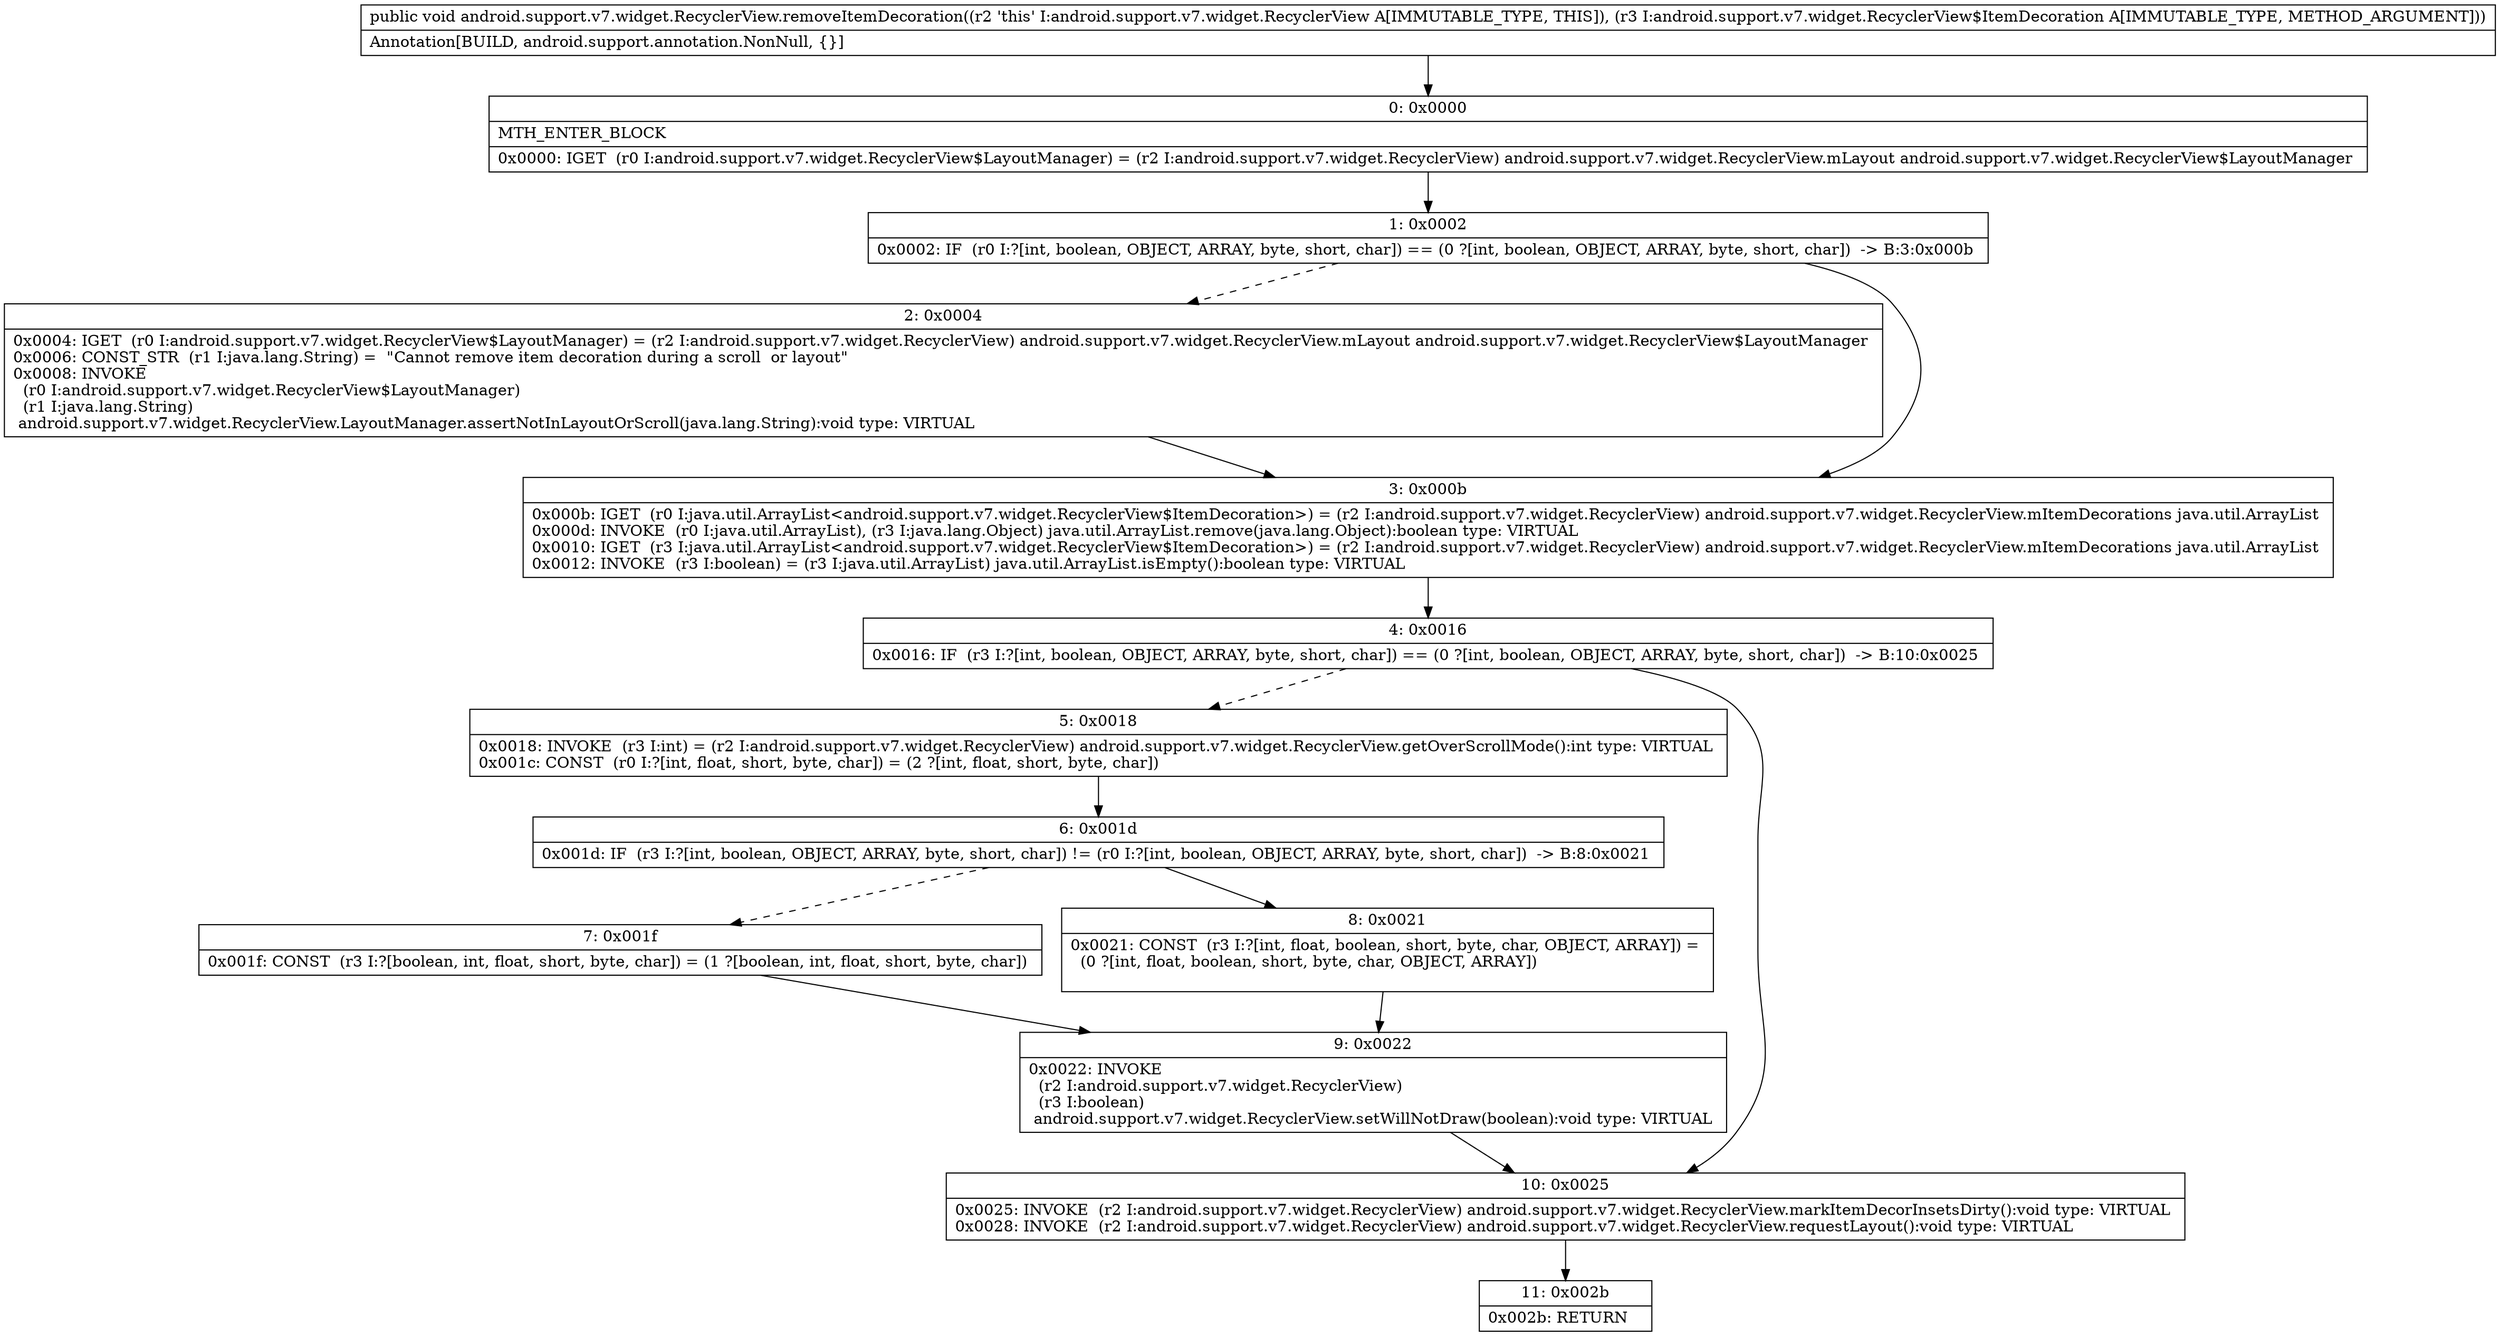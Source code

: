 digraph "CFG forandroid.support.v7.widget.RecyclerView.removeItemDecoration(Landroid\/support\/v7\/widget\/RecyclerView$ItemDecoration;)V" {
Node_0 [shape=record,label="{0\:\ 0x0000|MTH_ENTER_BLOCK\l|0x0000: IGET  (r0 I:android.support.v7.widget.RecyclerView$LayoutManager) = (r2 I:android.support.v7.widget.RecyclerView) android.support.v7.widget.RecyclerView.mLayout android.support.v7.widget.RecyclerView$LayoutManager \l}"];
Node_1 [shape=record,label="{1\:\ 0x0002|0x0002: IF  (r0 I:?[int, boolean, OBJECT, ARRAY, byte, short, char]) == (0 ?[int, boolean, OBJECT, ARRAY, byte, short, char])  \-\> B:3:0x000b \l}"];
Node_2 [shape=record,label="{2\:\ 0x0004|0x0004: IGET  (r0 I:android.support.v7.widget.RecyclerView$LayoutManager) = (r2 I:android.support.v7.widget.RecyclerView) android.support.v7.widget.RecyclerView.mLayout android.support.v7.widget.RecyclerView$LayoutManager \l0x0006: CONST_STR  (r1 I:java.lang.String) =  \"Cannot remove item decoration during a scroll  or layout\" \l0x0008: INVOKE  \l  (r0 I:android.support.v7.widget.RecyclerView$LayoutManager)\l  (r1 I:java.lang.String)\l android.support.v7.widget.RecyclerView.LayoutManager.assertNotInLayoutOrScroll(java.lang.String):void type: VIRTUAL \l}"];
Node_3 [shape=record,label="{3\:\ 0x000b|0x000b: IGET  (r0 I:java.util.ArrayList\<android.support.v7.widget.RecyclerView$ItemDecoration\>) = (r2 I:android.support.v7.widget.RecyclerView) android.support.v7.widget.RecyclerView.mItemDecorations java.util.ArrayList \l0x000d: INVOKE  (r0 I:java.util.ArrayList), (r3 I:java.lang.Object) java.util.ArrayList.remove(java.lang.Object):boolean type: VIRTUAL \l0x0010: IGET  (r3 I:java.util.ArrayList\<android.support.v7.widget.RecyclerView$ItemDecoration\>) = (r2 I:android.support.v7.widget.RecyclerView) android.support.v7.widget.RecyclerView.mItemDecorations java.util.ArrayList \l0x0012: INVOKE  (r3 I:boolean) = (r3 I:java.util.ArrayList) java.util.ArrayList.isEmpty():boolean type: VIRTUAL \l}"];
Node_4 [shape=record,label="{4\:\ 0x0016|0x0016: IF  (r3 I:?[int, boolean, OBJECT, ARRAY, byte, short, char]) == (0 ?[int, boolean, OBJECT, ARRAY, byte, short, char])  \-\> B:10:0x0025 \l}"];
Node_5 [shape=record,label="{5\:\ 0x0018|0x0018: INVOKE  (r3 I:int) = (r2 I:android.support.v7.widget.RecyclerView) android.support.v7.widget.RecyclerView.getOverScrollMode():int type: VIRTUAL \l0x001c: CONST  (r0 I:?[int, float, short, byte, char]) = (2 ?[int, float, short, byte, char]) \l}"];
Node_6 [shape=record,label="{6\:\ 0x001d|0x001d: IF  (r3 I:?[int, boolean, OBJECT, ARRAY, byte, short, char]) != (r0 I:?[int, boolean, OBJECT, ARRAY, byte, short, char])  \-\> B:8:0x0021 \l}"];
Node_7 [shape=record,label="{7\:\ 0x001f|0x001f: CONST  (r3 I:?[boolean, int, float, short, byte, char]) = (1 ?[boolean, int, float, short, byte, char]) \l}"];
Node_8 [shape=record,label="{8\:\ 0x0021|0x0021: CONST  (r3 I:?[int, float, boolean, short, byte, char, OBJECT, ARRAY]) = \l  (0 ?[int, float, boolean, short, byte, char, OBJECT, ARRAY])\l \l}"];
Node_9 [shape=record,label="{9\:\ 0x0022|0x0022: INVOKE  \l  (r2 I:android.support.v7.widget.RecyclerView)\l  (r3 I:boolean)\l android.support.v7.widget.RecyclerView.setWillNotDraw(boolean):void type: VIRTUAL \l}"];
Node_10 [shape=record,label="{10\:\ 0x0025|0x0025: INVOKE  (r2 I:android.support.v7.widget.RecyclerView) android.support.v7.widget.RecyclerView.markItemDecorInsetsDirty():void type: VIRTUAL \l0x0028: INVOKE  (r2 I:android.support.v7.widget.RecyclerView) android.support.v7.widget.RecyclerView.requestLayout():void type: VIRTUAL \l}"];
Node_11 [shape=record,label="{11\:\ 0x002b|0x002b: RETURN   \l}"];
MethodNode[shape=record,label="{public void android.support.v7.widget.RecyclerView.removeItemDecoration((r2 'this' I:android.support.v7.widget.RecyclerView A[IMMUTABLE_TYPE, THIS]), (r3 I:android.support.v7.widget.RecyclerView$ItemDecoration A[IMMUTABLE_TYPE, METHOD_ARGUMENT]))  | Annotation[BUILD, android.support.annotation.NonNull, \{\}]\l}"];
MethodNode -> Node_0;
Node_0 -> Node_1;
Node_1 -> Node_2[style=dashed];
Node_1 -> Node_3;
Node_2 -> Node_3;
Node_3 -> Node_4;
Node_4 -> Node_5[style=dashed];
Node_4 -> Node_10;
Node_5 -> Node_6;
Node_6 -> Node_7[style=dashed];
Node_6 -> Node_8;
Node_7 -> Node_9;
Node_8 -> Node_9;
Node_9 -> Node_10;
Node_10 -> Node_11;
}

